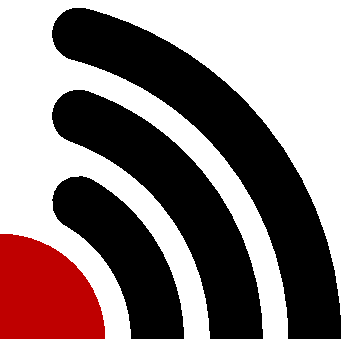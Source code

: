 
prologues:=1;

numeric u;
1u = 1mm;


beginfig (1);

 a = 40u;
 g = 90;

 z1 = right rotated g scaled a;
 z2 = z1 rotated 120;
 z3 = z1 rotated 240;

 path c[];
 c1 = fullcircle rotated g scaled 1/2a;
 for k = 2 upto 4:
   c[k] = c1 scaled k;
 endfor

 p = 2q;
 p + q = 1/4a;
 d = 2q;

 path r[], s[], s[]';
 for k = 1 upto 3:
   r[k] = (0,0)--z[k];
   s[k] = r[k] shifted (down scaled (p/2+d) rotated angle z[k]);
   s[k]' = r[k] shifted (up scaled (p/2+d) rotated angle z[k]);
 endfor

 pen rpen, cpen;
 cpen := pencircle scaled p;
 rpen := pencircle scaled p;

 pickup cpen;
 filldraw c1 withcolor 0.75 red;

 linecap := rounded;
 draw c2 cutbefore s1' cutafter s1;
 draw c3 cutbefore s1' cutafter s2;
 draw c3 cutbefore s2' cutafter s1;
 draw c4 cutbefore s1' cutafter s2;
 draw c4 cutbefore s2' cutafter s3;
 draw c4 cutbefore s3' cutafter s1;

endfig;


end